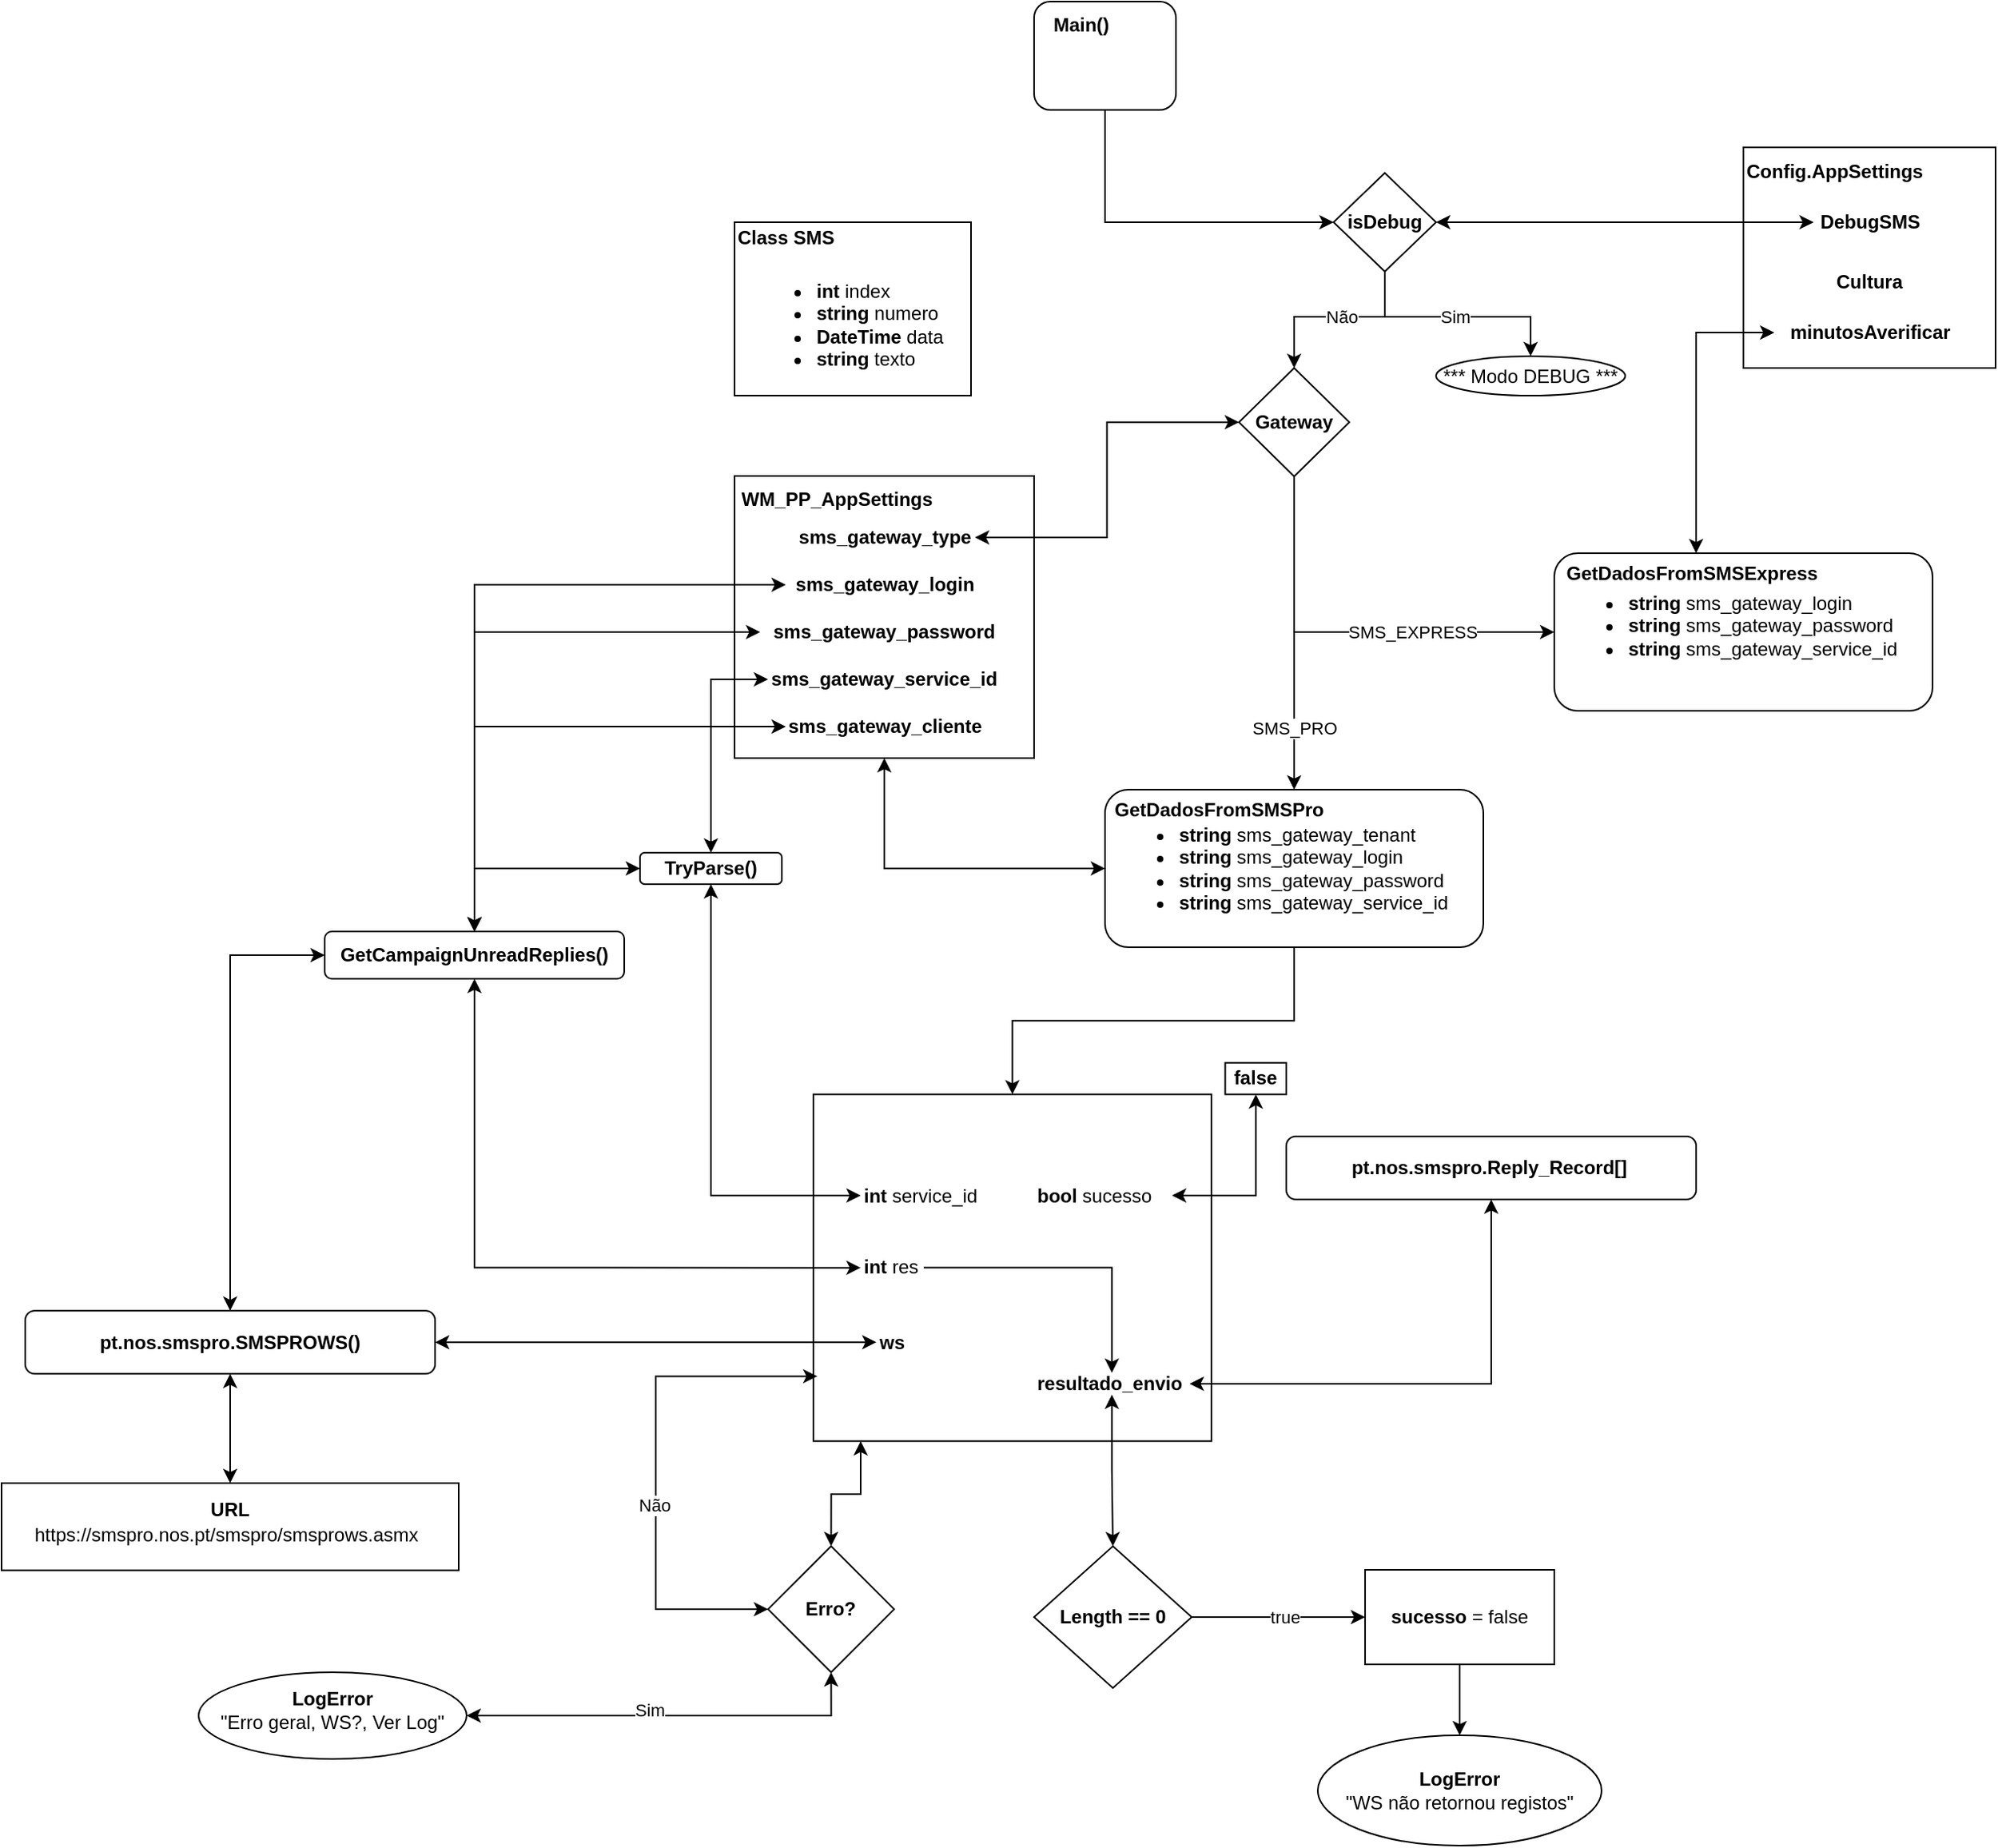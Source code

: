 <mxfile version="20.0.4" type="github">
  <diagram id="WjlNTZho9K9yqoVGfzix" name="Page-1">
    <mxGraphModel dx="3676" dy="1867" grid="1" gridSize="10" guides="1" tooltips="1" connect="1" arrows="1" fold="1" page="0" pageScale="1" pageWidth="850" pageHeight="1100" background="none" math="0" shadow="0">
      <root>
        <mxCell id="0" />
        <mxCell id="1" parent="0" />
        <mxCell id="52e9ZkvR3uRLUpQS5kAT-6" value="" style="group" parent="1" vertex="1" connectable="0">
          <mxGeometry x="40" y="80" width="150" height="110" as="geometry" />
        </mxCell>
        <mxCell id="52e9ZkvR3uRLUpQS5kAT-1" value="" style="rounded=0;whiteSpace=wrap;html=1;" parent="52e9ZkvR3uRLUpQS5kAT-6" vertex="1">
          <mxGeometry width="150" height="110" as="geometry" />
        </mxCell>
        <mxCell id="52e9ZkvR3uRLUpQS5kAT-3" value="&lt;b&gt;Class SMS&lt;/b&gt;" style="text;html=1;strokeColor=none;fillColor=none;align=left;verticalAlign=middle;whiteSpace=wrap;rounded=0;" parent="52e9ZkvR3uRLUpQS5kAT-6" vertex="1">
          <mxGeometry width="90" height="20" as="geometry" />
        </mxCell>
        <mxCell id="52e9ZkvR3uRLUpQS5kAT-5" value="&lt;ul&gt;&lt;li&gt;&lt;b&gt;int &lt;/b&gt;index&lt;/li&gt;&lt;li&gt;&lt;b&gt;string &lt;/b&gt;numero&lt;/li&gt;&lt;li&gt;&lt;b&gt;DateTime&lt;/b&gt; data&lt;/li&gt;&lt;li&gt;&lt;b&gt;string&lt;/b&gt; texto&lt;/li&gt;&lt;/ul&gt;" style="text;html=1;strokeColor=none;fillColor=none;align=left;verticalAlign=middle;whiteSpace=wrap;rounded=0;" parent="52e9ZkvR3uRLUpQS5kAT-6" vertex="1">
          <mxGeometry x="10" y="30" width="130" height="70" as="geometry" />
        </mxCell>
        <mxCell id="52e9ZkvR3uRLUpQS5kAT-11" value="" style="group" parent="1" vertex="1" connectable="0">
          <mxGeometry x="560" y="290" width="240" height="100" as="geometry" />
        </mxCell>
        <mxCell id="52e9ZkvR3uRLUpQS5kAT-20" value="" style="group" parent="52e9ZkvR3uRLUpQS5kAT-11" vertex="1" connectable="0">
          <mxGeometry width="240" height="100" as="geometry" />
        </mxCell>
        <mxCell id="52e9ZkvR3uRLUpQS5kAT-9" value="" style="rounded=1;whiteSpace=wrap;html=1;" parent="52e9ZkvR3uRLUpQS5kAT-20" vertex="1">
          <mxGeometry width="240" height="100" as="geometry" />
        </mxCell>
        <mxCell id="52e9ZkvR3uRLUpQS5kAT-10" value="&lt;b&gt;GetDadosFromSMSExpress&lt;/b&gt;" style="text;html=1;strokeColor=none;fillColor=none;align=center;verticalAlign=middle;whiteSpace=wrap;rounded=0;" parent="52e9ZkvR3uRLUpQS5kAT-20" vertex="1">
          <mxGeometry x="5" width="165" height="25" as="geometry" />
        </mxCell>
        <mxCell id="52e9ZkvR3uRLUpQS5kAT-15" value="&lt;ul&gt;&lt;li&gt;&lt;b&gt;string&lt;/b&gt;&amp;nbsp;sms_gateway_login&lt;/li&gt;&lt;li&gt;&lt;b&gt;string&lt;/b&gt;&amp;nbsp;sms_gateway_password&lt;/li&gt;&lt;li&gt;&lt;b&gt;string &lt;/b&gt;sms_gateway_service_id&lt;/li&gt;&lt;/ul&gt;" style="text;html=1;strokeColor=none;fillColor=none;align=left;verticalAlign=middle;whiteSpace=wrap;rounded=0;" parent="52e9ZkvR3uRLUpQS5kAT-20" vertex="1">
          <mxGeometry x="5" y="25" width="230" height="41.667" as="geometry" />
        </mxCell>
        <mxCell id="52e9ZkvR3uRLUpQS5kAT-12" value="" style="group" parent="1" vertex="1" connectable="0">
          <mxGeometry x="275" y="440" width="240" height="100" as="geometry" />
        </mxCell>
        <mxCell id="52e9ZkvR3uRLUpQS5kAT-19" value="" style="group" parent="52e9ZkvR3uRLUpQS5kAT-12" vertex="1" connectable="0">
          <mxGeometry width="240" height="100" as="geometry" />
        </mxCell>
        <mxCell id="52e9ZkvR3uRLUpQS5kAT-13" value="" style="rounded=1;whiteSpace=wrap;html=1;" parent="52e9ZkvR3uRLUpQS5kAT-19" vertex="1">
          <mxGeometry width="240" height="100" as="geometry" />
        </mxCell>
        <mxCell id="52e9ZkvR3uRLUpQS5kAT-14" value="&lt;b&gt;GetDadosFromSMSPro&lt;/b&gt;" style="text;html=1;strokeColor=none;fillColor=none;align=center;verticalAlign=middle;whiteSpace=wrap;rounded=0;" parent="52e9ZkvR3uRLUpQS5kAT-19" vertex="1">
          <mxGeometry x="5" width="135" height="25" as="geometry" />
        </mxCell>
        <mxCell id="52e9ZkvR3uRLUpQS5kAT-16" value="&lt;ul&gt;&lt;li&gt;&lt;b&gt;string&lt;/b&gt; sms_gateway_tenant&lt;/li&gt;&lt;li&gt;&lt;b&gt;string&lt;/b&gt;&amp;nbsp;sms_gateway_login&lt;/li&gt;&lt;li&gt;&lt;b&gt;string&lt;/b&gt;&amp;nbsp;sms_gateway_password&lt;/li&gt;&lt;li&gt;&lt;b&gt;string &lt;/b&gt;sms_gateway_service_id&lt;/li&gt;&lt;/ul&gt;" style="text;html=1;strokeColor=none;fillColor=none;align=left;verticalAlign=middle;whiteSpace=wrap;rounded=0;" parent="52e9ZkvR3uRLUpQS5kAT-19" vertex="1">
          <mxGeometry x="5" y="25" width="230" height="50" as="geometry" />
        </mxCell>
        <mxCell id="52e9ZkvR3uRLUpQS5kAT-39" style="edgeStyle=orthogonalEdgeStyle;rounded=0;orthogonalLoop=1;jettySize=auto;html=1;entryX=0;entryY=0.5;entryDx=0;entryDy=0;startArrow=none;startFill=0;" parent="1" source="52e9ZkvR3uRLUpQS5kAT-21" target="52e9ZkvR3uRLUpQS5kAT-33" edge="1">
          <mxGeometry relative="1" as="geometry">
            <Array as="points">
              <mxPoint x="360" y="80" />
              <mxPoint x="360" y="80" />
            </Array>
          </mxGeometry>
        </mxCell>
        <mxCell id="52e9ZkvR3uRLUpQS5kAT-29" value="" style="group" parent="1" vertex="1" connectable="0">
          <mxGeometry x="680" y="32.5" width="160" height="140" as="geometry" />
        </mxCell>
        <mxCell id="52e9ZkvR3uRLUpQS5kAT-24" value="" style="rounded=0;whiteSpace=wrap;html=1;" parent="52e9ZkvR3uRLUpQS5kAT-29" vertex="1">
          <mxGeometry width="160" height="140" as="geometry" />
        </mxCell>
        <mxCell id="52e9ZkvR3uRLUpQS5kAT-25" value="&lt;b&gt;Config.AppSettings&lt;/b&gt;" style="text;html=1;strokeColor=none;fillColor=none;align=left;verticalAlign=middle;whiteSpace=wrap;rounded=0;" parent="52e9ZkvR3uRLUpQS5kAT-29" vertex="1">
          <mxGeometry width="160" height="30" as="geometry" />
        </mxCell>
        <mxCell id="52e9ZkvR3uRLUpQS5kAT-26" value="&lt;b style=&quot;background-color: initial;&quot;&gt;DebugSMS&lt;/b&gt;" style="text;html=1;strokeColor=none;fillColor=none;align=center;verticalAlign=middle;whiteSpace=wrap;rounded=0;" parent="52e9ZkvR3uRLUpQS5kAT-29" vertex="1">
          <mxGeometry x="44.6" y="37.5" width="70.8" height="20" as="geometry" />
        </mxCell>
        <mxCell id="52e9ZkvR3uRLUpQS5kAT-27" value="&lt;div style=&quot;&quot;&gt;&lt;b style=&quot;background-color: initial;&quot;&gt;Cultura&lt;/b&gt;&lt;/div&gt;" style="text;html=1;strokeColor=none;fillColor=none;align=center;verticalAlign=middle;whiteSpace=wrap;rounded=0;" parent="52e9ZkvR3uRLUpQS5kAT-29" vertex="1">
          <mxGeometry x="50" y="77.5" width="60" height="15" as="geometry" />
        </mxCell>
        <mxCell id="52e9ZkvR3uRLUpQS5kAT-28" value="&lt;div style=&quot;&quot;&gt;&lt;b style=&quot;background-color: initial;&quot;&gt;minutosAverificar&lt;/b&gt;&lt;/div&gt;" style="text;html=1;strokeColor=none;fillColor=none;align=center;verticalAlign=middle;whiteSpace=wrap;rounded=0;" parent="52e9ZkvR3uRLUpQS5kAT-29" vertex="1">
          <mxGeometry x="19.6" y="107.5" width="120.8" height="20" as="geometry" />
        </mxCell>
        <mxCell id="52e9ZkvR3uRLUpQS5kAT-31" style="edgeStyle=orthogonalEdgeStyle;rounded=0;orthogonalLoop=1;jettySize=auto;html=1;entryX=0;entryY=0.5;entryDx=0;entryDy=0;exitX=1;exitY=0.5;exitDx=0;exitDy=0;startArrow=classic;startFill=1;" parent="1" source="52e9ZkvR3uRLUpQS5kAT-33" target="52e9ZkvR3uRLUpQS5kAT-26" edge="1">
          <mxGeometry relative="1" as="geometry">
            <mxPoint x="450" y="90" as="sourcePoint" />
            <mxPoint x="550" y="110" as="targetPoint" />
          </mxGeometry>
        </mxCell>
        <mxCell id="52e9ZkvR3uRLUpQS5kAT-42" value="" style="edgeStyle=orthogonalEdgeStyle;rounded=0;orthogonalLoop=1;jettySize=auto;html=1;startArrow=none;startFill=0;" parent="1" source="52e9ZkvR3uRLUpQS5kAT-33" target="52e9ZkvR3uRLUpQS5kAT-34" edge="1">
          <mxGeometry relative="1" as="geometry">
            <Array as="points">
              <mxPoint x="453" y="140" />
              <mxPoint x="545" y="140" />
            </Array>
          </mxGeometry>
        </mxCell>
        <mxCell id="52e9ZkvR3uRLUpQS5kAT-44" value="Sim" style="edgeLabel;html=1;align=center;verticalAlign=middle;resizable=0;points=[];" parent="52e9ZkvR3uRLUpQS5kAT-42" vertex="1" connectable="0">
          <mxGeometry x="-0.177" relative="1" as="geometry">
            <mxPoint x="13" as="offset" />
          </mxGeometry>
        </mxCell>
        <mxCell id="52e9ZkvR3uRLUpQS5kAT-46" style="edgeStyle=orthogonalEdgeStyle;rounded=0;orthogonalLoop=1;jettySize=auto;html=1;entryX=0.5;entryY=0;entryDx=0;entryDy=0;startArrow=none;startFill=0;" parent="1" source="52e9ZkvR3uRLUpQS5kAT-33" target="52e9ZkvR3uRLUpQS5kAT-40" edge="1">
          <mxGeometry relative="1" as="geometry">
            <Array as="points">
              <mxPoint x="453" y="140" />
              <mxPoint x="395" y="140" />
            </Array>
          </mxGeometry>
        </mxCell>
        <mxCell id="52e9ZkvR3uRLUpQS5kAT-47" value="Não" style="edgeLabel;html=1;align=center;verticalAlign=middle;resizable=0;points=[];" parent="52e9ZkvR3uRLUpQS5kAT-46" vertex="1" connectable="0">
          <mxGeometry x="0.099" relative="1" as="geometry">
            <mxPoint x="9" as="offset" />
          </mxGeometry>
        </mxCell>
        <mxCell id="52e9ZkvR3uRLUpQS5kAT-33" value="&lt;b&gt;isDebug&lt;/b&gt;" style="rhombus;whiteSpace=wrap;html=1;" parent="1" vertex="1">
          <mxGeometry x="420" y="48.75" width="65" height="62.5" as="geometry" />
        </mxCell>
        <mxCell id="52e9ZkvR3uRLUpQS5kAT-34" value="*** Modo DEBUG ***" style="ellipse;whiteSpace=wrap;html=1;" parent="1" vertex="1">
          <mxGeometry x="485" y="165" width="120" height="25" as="geometry" />
        </mxCell>
        <mxCell id="52e9ZkvR3uRLUpQS5kAT-65" style="edgeStyle=orthogonalEdgeStyle;rounded=0;orthogonalLoop=1;jettySize=auto;html=1;entryX=0;entryY=0.5;entryDx=0;entryDy=0;startArrow=none;startFill=0;" parent="1" source="52e9ZkvR3uRLUpQS5kAT-40" target="52e9ZkvR3uRLUpQS5kAT-9" edge="1">
          <mxGeometry relative="1" as="geometry">
            <Array as="points">
              <mxPoint x="395" y="340" />
            </Array>
          </mxGeometry>
        </mxCell>
        <mxCell id="52e9ZkvR3uRLUpQS5kAT-67" value="SMS_EXPRESS" style="edgeLabel;html=1;align=center;verticalAlign=middle;resizable=0;points=[];" parent="52e9ZkvR3uRLUpQS5kAT-65" vertex="1" connectable="0">
          <mxGeometry x="0.249" y="-1" relative="1" as="geometry">
            <mxPoint x="9" y="-1" as="offset" />
          </mxGeometry>
        </mxCell>
        <mxCell id="52e9ZkvR3uRLUpQS5kAT-66" style="edgeStyle=orthogonalEdgeStyle;rounded=0;orthogonalLoop=1;jettySize=auto;html=1;startArrow=none;startFill=0;" parent="1" source="52e9ZkvR3uRLUpQS5kAT-40" target="52e9ZkvR3uRLUpQS5kAT-13" edge="1">
          <mxGeometry relative="1" as="geometry" />
        </mxCell>
        <mxCell id="52e9ZkvR3uRLUpQS5kAT-68" value="SMS_PRO" style="edgeLabel;html=1;align=center;verticalAlign=middle;resizable=0;points=[];" parent="52e9ZkvR3uRLUpQS5kAT-66" vertex="1" connectable="0">
          <mxGeometry x="0.411" y="2" relative="1" as="geometry">
            <mxPoint x="-2" y="19" as="offset" />
          </mxGeometry>
        </mxCell>
        <mxCell id="52e9ZkvR3uRLUpQS5kAT-40" value="&lt;b&gt;Gateway&lt;/b&gt;" style="rhombus;whiteSpace=wrap;html=1;" parent="1" vertex="1">
          <mxGeometry x="360" y="172.5" width="70" height="68.75" as="geometry" />
        </mxCell>
        <mxCell id="52e9ZkvR3uRLUpQS5kAT-48" value="" style="rounded=0;whiteSpace=wrap;html=1;" parent="1" vertex="1">
          <mxGeometry x="40" y="241" width="190" height="179" as="geometry" />
        </mxCell>
        <mxCell id="52e9ZkvR3uRLUpQS5kAT-49" value="&lt;b&gt;WM_PP_AppSettings&lt;/b&gt;" style="text;html=1;strokeColor=none;fillColor=none;align=center;verticalAlign=middle;whiteSpace=wrap;rounded=0;" parent="1" vertex="1">
          <mxGeometry x="40" y="241.25" width="130" height="28.75" as="geometry" />
        </mxCell>
        <mxCell id="52e9ZkvR3uRLUpQS5kAT-52" value="&lt;b&gt;sms_gateway_type&lt;/b&gt;" style="text;html=1;strokeColor=none;fillColor=none;align=center;verticalAlign=middle;whiteSpace=wrap;rounded=0;" parent="1" vertex="1">
          <mxGeometry x="77.5" y="270" width="115" height="20" as="geometry" />
        </mxCell>
        <mxCell id="lR_fGcqV47wm-FvlshHr-83" style="edgeStyle=orthogonalEdgeStyle;rounded=0;orthogonalLoop=1;jettySize=auto;html=1;startArrow=classic;startFill=1;endArrow=classic;endFill=1;" edge="1" parent="1" source="52e9ZkvR3uRLUpQS5kAT-53" target="lR_fGcqV47wm-FvlshHr-70">
          <mxGeometry relative="1" as="geometry" />
        </mxCell>
        <mxCell id="52e9ZkvR3uRLUpQS5kAT-53" value="&lt;b&gt;sms_gateway_login&lt;/b&gt;" style="text;html=1;strokeColor=none;fillColor=none;align=center;verticalAlign=middle;whiteSpace=wrap;rounded=0;" parent="1" vertex="1">
          <mxGeometry x="72.5" y="300" width="125" height="20" as="geometry" />
        </mxCell>
        <mxCell id="lR_fGcqV47wm-FvlshHr-84" style="edgeStyle=orthogonalEdgeStyle;rounded=0;orthogonalLoop=1;jettySize=auto;html=1;entryX=0.5;entryY=0;entryDx=0;entryDy=0;startArrow=classic;startFill=1;endArrow=classic;endFill=1;" edge="1" parent="1" source="52e9ZkvR3uRLUpQS5kAT-54" target="lR_fGcqV47wm-FvlshHr-70">
          <mxGeometry relative="1" as="geometry" />
        </mxCell>
        <mxCell id="52e9ZkvR3uRLUpQS5kAT-54" value="&lt;b&gt;sms_gateway_password&lt;/b&gt;" style="text;html=1;strokeColor=none;fillColor=none;align=center;verticalAlign=middle;whiteSpace=wrap;rounded=0;" parent="1" vertex="1">
          <mxGeometry x="56.25" y="330" width="157.5" height="20" as="geometry" />
        </mxCell>
        <mxCell id="lR_fGcqV47wm-FvlshHr-86" style="edgeStyle=orthogonalEdgeStyle;rounded=0;orthogonalLoop=1;jettySize=auto;html=1;startArrow=classic;startFill=1;endArrow=classic;endFill=1;" edge="1" parent="1" source="52e9ZkvR3uRLUpQS5kAT-55" target="lR_fGcqV47wm-FvlshHr-62">
          <mxGeometry relative="1" as="geometry">
            <Array as="points">
              <mxPoint x="25" y="370" />
            </Array>
          </mxGeometry>
        </mxCell>
        <mxCell id="52e9ZkvR3uRLUpQS5kAT-55" value="&lt;b&gt;sms_gateway_service_id&lt;/b&gt;" style="text;html=1;strokeColor=none;fillColor=none;align=center;verticalAlign=middle;whiteSpace=wrap;rounded=0;" parent="1" vertex="1">
          <mxGeometry x="61.25" y="360" width="147.5" height="20" as="geometry" />
        </mxCell>
        <mxCell id="lR_fGcqV47wm-FvlshHr-87" style="edgeStyle=orthogonalEdgeStyle;rounded=0;orthogonalLoop=1;jettySize=auto;html=1;startArrow=classic;startFill=1;endArrow=classic;endFill=1;" edge="1" parent="1" source="52e9ZkvR3uRLUpQS5kAT-57" target="lR_fGcqV47wm-FvlshHr-70">
          <mxGeometry relative="1" as="geometry" />
        </mxCell>
        <mxCell id="52e9ZkvR3uRLUpQS5kAT-57" value="&lt;b&gt;sms_gateway_cliente&lt;/b&gt;" style="text;html=1;strokeColor=none;fillColor=none;align=center;verticalAlign=middle;whiteSpace=wrap;rounded=0;" parent="1" vertex="1">
          <mxGeometry x="72.5" y="390" width="125" height="20" as="geometry" />
        </mxCell>
        <mxCell id="52e9ZkvR3uRLUpQS5kAT-58" style="edgeStyle=orthogonalEdgeStyle;rounded=0;orthogonalLoop=1;jettySize=auto;html=1;entryX=1;entryY=0.5;entryDx=0;entryDy=0;startArrow=classic;startFill=1;" parent="1" source="52e9ZkvR3uRLUpQS5kAT-40" target="52e9ZkvR3uRLUpQS5kAT-52" edge="1">
          <mxGeometry relative="1" as="geometry" />
        </mxCell>
        <mxCell id="52e9ZkvR3uRLUpQS5kAT-76" style="edgeStyle=orthogonalEdgeStyle;orthogonalLoop=1;jettySize=auto;html=1;entryX=0.5;entryY=1;entryDx=0;entryDy=0;startArrow=classic;startFill=1;rounded=0;" parent="1" source="52e9ZkvR3uRLUpQS5kAT-13" target="52e9ZkvR3uRLUpQS5kAT-48" edge="1">
          <mxGeometry relative="1" as="geometry" />
        </mxCell>
        <mxCell id="52e9ZkvR3uRLUpQS5kAT-78" style="edgeStyle=orthogonalEdgeStyle;rounded=0;orthogonalLoop=1;jettySize=auto;html=1;entryX=0;entryY=0.5;entryDx=0;entryDy=0;startArrow=classic;startFill=1;" parent="1" source="52e9ZkvR3uRLUpQS5kAT-9" target="52e9ZkvR3uRLUpQS5kAT-28" edge="1">
          <mxGeometry relative="1" as="geometry">
            <Array as="points">
              <mxPoint x="650" y="150" />
            </Array>
          </mxGeometry>
        </mxCell>
        <mxCell id="lR_fGcqV47wm-FvlshHr-10" value="" style="group" vertex="1" connectable="0" parent="1">
          <mxGeometry x="390" y="660" width="260" height="40" as="geometry" />
        </mxCell>
        <mxCell id="lR_fGcqV47wm-FvlshHr-4" value="" style="rounded=1;whiteSpace=wrap;html=1;" vertex="1" parent="lR_fGcqV47wm-FvlshHr-10">
          <mxGeometry width="260.0" height="40" as="geometry" />
        </mxCell>
        <mxCell id="lR_fGcqV47wm-FvlshHr-5" value="&lt;b&gt;pt.nos.smspro.Reply_Record[]&lt;/b&gt;&amp;nbsp;" style="text;html=1;strokeColor=none;fillColor=none;align=center;verticalAlign=middle;whiteSpace=wrap;rounded=0;" vertex="1" parent="lR_fGcqV47wm-FvlshHr-10">
          <mxGeometry x="23.63" y="11.93" width="212.73" height="16.13" as="geometry" />
        </mxCell>
        <mxCell id="lR_fGcqV47wm-FvlshHr-15" style="edgeStyle=orthogonalEdgeStyle;rounded=0;orthogonalLoop=1;jettySize=auto;html=1;" edge="1" parent="1" source="52e9ZkvR3uRLUpQS5kAT-13" target="lR_fGcqV47wm-FvlshHr-13">
          <mxGeometry relative="1" as="geometry" />
        </mxCell>
        <mxCell id="lR_fGcqV47wm-FvlshHr-128" style="edgeStyle=orthogonalEdgeStyle;rounded=0;orthogonalLoop=1;jettySize=auto;html=1;startArrow=none;startFill=0;endArrow=classic;endFill=1;" edge="1" parent="1" source="lR_fGcqV47wm-FvlshHr-23" target="lR_fGcqV47wm-FvlshHr-122">
          <mxGeometry relative="1" as="geometry" />
        </mxCell>
        <mxCell id="lR_fGcqV47wm-FvlshHr-129" value="true" style="edgeLabel;html=1;align=center;verticalAlign=middle;resizable=0;points=[];" vertex="1" connectable="0" parent="lR_fGcqV47wm-FvlshHr-128">
          <mxGeometry x="-0.083" relative="1" as="geometry">
            <mxPoint x="8" as="offset" />
          </mxGeometry>
        </mxCell>
        <mxCell id="lR_fGcqV47wm-FvlshHr-23" value="&lt;b&gt;Length == 0&lt;/b&gt;" style="rhombus;whiteSpace=wrap;html=1;" vertex="1" parent="1">
          <mxGeometry x="230" y="920" width="100" height="90" as="geometry" />
        </mxCell>
        <mxCell id="lR_fGcqV47wm-FvlshHr-36" value="" style="group" vertex="1" connectable="0" parent="1">
          <mxGeometry x="90" y="633.33" width="252.5" height="220" as="geometry" />
        </mxCell>
        <mxCell id="lR_fGcqV47wm-FvlshHr-13" value="" style="rounded=0;whiteSpace=wrap;html=1;" vertex="1" parent="lR_fGcqV47wm-FvlshHr-36">
          <mxGeometry width="252.5" height="220.0" as="geometry" />
        </mxCell>
        <mxCell id="lR_fGcqV47wm-FvlshHr-6" value="&lt;b&gt;resultado_envio&lt;/b&gt;" style="text;html=1;strokeColor=none;fillColor=none;align=left;verticalAlign=middle;whiteSpace=wrap;rounded=0;" vertex="1" parent="lR_fGcqV47wm-FvlshHr-36">
          <mxGeometry x="140" y="176.67" width="98.69" height="13.85" as="geometry" />
        </mxCell>
        <mxCell id="lR_fGcqV47wm-FvlshHr-18" value="&lt;b&gt;ws&lt;/b&gt;" style="text;html=1;strokeColor=none;fillColor=none;align=left;verticalAlign=middle;whiteSpace=wrap;rounded=0;" vertex="1" parent="lR_fGcqV47wm-FvlshHr-36">
          <mxGeometry x="40" y="150" width="40" height="14.62" as="geometry" />
        </mxCell>
        <mxCell id="lR_fGcqV47wm-FvlshHr-117" style="edgeStyle=orthogonalEdgeStyle;rounded=0;orthogonalLoop=1;jettySize=auto;html=1;startArrow=none;startFill=0;endArrow=classic;endFill=1;" edge="1" parent="lR_fGcqV47wm-FvlshHr-36" source="lR_fGcqV47wm-FvlshHr-2" target="lR_fGcqV47wm-FvlshHr-6">
          <mxGeometry relative="1" as="geometry" />
        </mxCell>
        <mxCell id="lR_fGcqV47wm-FvlshHr-2" value="&lt;b&gt;int &lt;/b&gt;res" style="text;html=1;strokeColor=none;fillColor=none;align=left;verticalAlign=middle;whiteSpace=wrap;rounded=0;" vertex="1" parent="lR_fGcqV47wm-FvlshHr-36">
          <mxGeometry x="30" y="103.08" width="40" height="13.84" as="geometry" />
        </mxCell>
        <mxCell id="lR_fGcqV47wm-FvlshHr-59" value="&lt;b&gt;int&lt;/b&gt; service_id" style="text;html=1;strokeColor=none;fillColor=none;align=left;verticalAlign=middle;whiteSpace=wrap;rounded=0;" vertex="1" parent="lR_fGcqV47wm-FvlshHr-36">
          <mxGeometry x="30" y="56.67" width="87.5" height="15" as="geometry" />
        </mxCell>
        <mxCell id="lR_fGcqV47wm-FvlshHr-132" value="&lt;b&gt;bool &lt;/b&gt;sucesso" style="text;html=1;strokeColor=none;fillColor=none;align=left;verticalAlign=middle;whiteSpace=wrap;rounded=0;" vertex="1" parent="lR_fGcqV47wm-FvlshHr-36">
          <mxGeometry x="140" y="56.67" width="87.5" height="15" as="geometry" />
        </mxCell>
        <mxCell id="lR_fGcqV47wm-FvlshHr-41" style="edgeStyle=orthogonalEdgeStyle;rounded=0;orthogonalLoop=1;jettySize=auto;html=1;startArrow=classic;startFill=1;" edge="1" parent="1" source="lR_fGcqV47wm-FvlshHr-6" target="lR_fGcqV47wm-FvlshHr-4">
          <mxGeometry relative="1" as="geometry" />
        </mxCell>
        <mxCell id="lR_fGcqV47wm-FvlshHr-130" style="edgeStyle=orthogonalEdgeStyle;rounded=0;orthogonalLoop=1;jettySize=auto;html=1;entryX=0.5;entryY=0;entryDx=0;entryDy=0;startArrow=classic;startFill=1;endArrow=classic;endFill=1;" edge="1" parent="1" source="lR_fGcqV47wm-FvlshHr-50" target="lR_fGcqV47wm-FvlshHr-96">
          <mxGeometry relative="1" as="geometry" />
        </mxCell>
        <mxCell id="lR_fGcqV47wm-FvlshHr-50" value="&lt;b&gt;pt.nos.smspro.SMSPROWS()&lt;/b&gt;" style="rounded=1;whiteSpace=wrap;html=1;" vertex="1" parent="1">
          <mxGeometry x="-410" y="770.64" width="260.0" height="40" as="geometry" />
        </mxCell>
        <mxCell id="lR_fGcqV47wm-FvlshHr-52" style="edgeStyle=orthogonalEdgeStyle;rounded=0;orthogonalLoop=1;jettySize=auto;html=1;entryX=1;entryY=0.5;entryDx=0;entryDy=0;startArrow=classic;startFill=1;" edge="1" parent="1" source="lR_fGcqV47wm-FvlshHr-18" target="lR_fGcqV47wm-FvlshHr-50">
          <mxGeometry relative="1" as="geometry" />
        </mxCell>
        <mxCell id="lR_fGcqV47wm-FvlshHr-92" style="edgeStyle=orthogonalEdgeStyle;rounded=0;orthogonalLoop=1;jettySize=auto;html=1;entryX=0.5;entryY=0;entryDx=0;entryDy=0;startArrow=classic;startFill=1;endArrow=classic;endFill=1;" edge="1" parent="1" source="lR_fGcqV47wm-FvlshHr-62" target="lR_fGcqV47wm-FvlshHr-70">
          <mxGeometry relative="1" as="geometry" />
        </mxCell>
        <mxCell id="lR_fGcqV47wm-FvlshHr-62" value="&lt;b&gt;TryParse()&lt;/b&gt;" style="rounded=1;whiteSpace=wrap;html=1;" vertex="1" parent="1">
          <mxGeometry x="-20" y="480" width="90" height="20" as="geometry" />
        </mxCell>
        <mxCell id="lR_fGcqV47wm-FvlshHr-66" style="edgeStyle=orthogonalEdgeStyle;rounded=0;orthogonalLoop=1;jettySize=auto;html=1;entryX=0.5;entryY=1;entryDx=0;entryDy=0;startArrow=classic;startFill=1;" edge="1" parent="1" source="lR_fGcqV47wm-FvlshHr-59" target="lR_fGcqV47wm-FvlshHr-62">
          <mxGeometry relative="1" as="geometry" />
        </mxCell>
        <mxCell id="lR_fGcqV47wm-FvlshHr-93" style="edgeStyle=orthogonalEdgeStyle;rounded=0;orthogonalLoop=1;jettySize=auto;html=1;startArrow=classic;startFill=1;endArrow=classic;endFill=1;" edge="1" parent="1" source="lR_fGcqV47wm-FvlshHr-70" target="lR_fGcqV47wm-FvlshHr-50">
          <mxGeometry relative="1" as="geometry">
            <Array as="points">
              <mxPoint x="-280" y="545" />
            </Array>
          </mxGeometry>
        </mxCell>
        <mxCell id="lR_fGcqV47wm-FvlshHr-70" value="&lt;b&gt;GetCampaignUnreadReplies()&lt;/b&gt;" style="rounded=1;whiteSpace=wrap;html=1;align=center;" vertex="1" parent="1">
          <mxGeometry x="-220" y="530" width="190" height="30" as="geometry" />
        </mxCell>
        <mxCell id="lR_fGcqV47wm-FvlshHr-95" style="edgeStyle=orthogonalEdgeStyle;rounded=0;orthogonalLoop=1;jettySize=auto;html=1;startArrow=classic;startFill=1;endArrow=classic;endFill=1;exitX=0;exitY=0.5;exitDx=0;exitDy=0;" edge="1" parent="1" source="lR_fGcqV47wm-FvlshHr-2" target="lR_fGcqV47wm-FvlshHr-70">
          <mxGeometry relative="1" as="geometry" />
        </mxCell>
        <mxCell id="lR_fGcqV47wm-FvlshHr-100" value="" style="group" vertex="1" connectable="0" parent="1">
          <mxGeometry x="-425" y="880.0" width="290" height="55.32" as="geometry" />
        </mxCell>
        <mxCell id="lR_fGcqV47wm-FvlshHr-101" value="" style="group" vertex="1" connectable="0" parent="lR_fGcqV47wm-FvlshHr-100">
          <mxGeometry width="290" height="55.32" as="geometry" />
        </mxCell>
        <mxCell id="lR_fGcqV47wm-FvlshHr-96" value="" style="rounded=0;whiteSpace=wrap;html=1;" vertex="1" parent="lR_fGcqV47wm-FvlshHr-101">
          <mxGeometry width="290" height="55.32" as="geometry" />
        </mxCell>
        <mxCell id="lR_fGcqV47wm-FvlshHr-98" value="&lt;span style=&quot;background-color: initial;&quot;&gt;https://smspro.nos.pt/smspro/smsprows.asmx&lt;/span&gt;" style="text;html=1;strokeColor=none;fillColor=none;align=left;verticalAlign=middle;whiteSpace=wrap;rounded=0;" vertex="1" parent="lR_fGcqV47wm-FvlshHr-101">
          <mxGeometry x="19.33" y="25.407" width="251.333" height="15.532" as="geometry" />
        </mxCell>
        <mxCell id="lR_fGcqV47wm-FvlshHr-99" value="&lt;b&gt;URL&lt;/b&gt;" style="text;html=1;strokeColor=none;fillColor=none;align=center;verticalAlign=middle;whiteSpace=wrap;rounded=0;" vertex="1" parent="lR_fGcqV47wm-FvlshHr-101">
          <mxGeometry x="116" y="8.469" width="58" height="16.938" as="geometry" />
        </mxCell>
        <mxCell id="lR_fGcqV47wm-FvlshHr-119" value="" style="group" vertex="1" connectable="0" parent="1">
          <mxGeometry x="410" y="1040" width="180" height="70" as="geometry" />
        </mxCell>
        <mxCell id="lR_fGcqV47wm-FvlshHr-120" value="" style="ellipse;whiteSpace=wrap;html=1;" vertex="1" parent="lR_fGcqV47wm-FvlshHr-119">
          <mxGeometry width="180" height="70" as="geometry" />
        </mxCell>
        <mxCell id="lR_fGcqV47wm-FvlshHr-121" value="&lt;b&gt;LogError&lt;/b&gt;&lt;br&gt;&quot;WS não retornou registos&quot;" style="text;html=1;strokeColor=none;fillColor=none;align=center;verticalAlign=middle;whiteSpace=wrap;rounded=0;" vertex="1" parent="lR_fGcqV47wm-FvlshHr-119">
          <mxGeometry x="10" y="20" width="160" height="30" as="geometry" />
        </mxCell>
        <mxCell id="lR_fGcqV47wm-FvlshHr-126" style="edgeStyle=orthogonalEdgeStyle;rounded=0;orthogonalLoop=1;jettySize=auto;html=1;entryX=0.5;entryY=0;entryDx=0;entryDy=0;startArrow=none;startFill=0;endArrow=classic;endFill=1;" edge="1" parent="1" source="lR_fGcqV47wm-FvlshHr-122" target="lR_fGcqV47wm-FvlshHr-120">
          <mxGeometry relative="1" as="geometry" />
        </mxCell>
        <mxCell id="lR_fGcqV47wm-FvlshHr-122" value="&lt;b&gt;sucesso&lt;/b&gt;&amp;nbsp;= false" style="rounded=0;whiteSpace=wrap;html=1;" vertex="1" parent="1">
          <mxGeometry x="440" y="935" width="120" height="60" as="geometry" />
        </mxCell>
        <mxCell id="lR_fGcqV47wm-FvlshHr-131" style="edgeStyle=orthogonalEdgeStyle;rounded=0;orthogonalLoop=1;jettySize=auto;html=1;entryX=0.5;entryY=0;entryDx=0;entryDy=0;startArrow=classic;startFill=1;endArrow=classic;endFill=1;" edge="1" parent="1" source="lR_fGcqV47wm-FvlshHr-6" target="lR_fGcqV47wm-FvlshHr-23">
          <mxGeometry relative="1" as="geometry" />
        </mxCell>
        <mxCell id="lR_fGcqV47wm-FvlshHr-133" value="&lt;b&gt;false&lt;/b&gt;" style="whiteSpace=wrap;html=1;" vertex="1" parent="1">
          <mxGeometry x="351.25" y="613.33" width="38.75" height="20" as="geometry" />
        </mxCell>
        <mxCell id="lR_fGcqV47wm-FvlshHr-134" value="" style="edgeStyle=orthogonalEdgeStyle;rounded=0;orthogonalLoop=1;jettySize=auto;html=1;startArrow=classic;startFill=1;endArrow=classic;endFill=1;" edge="1" parent="1" source="lR_fGcqV47wm-FvlshHr-132" target="lR_fGcqV47wm-FvlshHr-133">
          <mxGeometry relative="1" as="geometry" />
        </mxCell>
        <mxCell id="lR_fGcqV47wm-FvlshHr-137" style="edgeStyle=orthogonalEdgeStyle;rounded=0;orthogonalLoop=1;jettySize=auto;html=1;entryX=0.01;entryY=0.813;entryDx=0;entryDy=0;entryPerimeter=0;startArrow=classic;startFill=1;endArrow=classic;endFill=1;" edge="1" parent="1" source="lR_fGcqV47wm-FvlshHr-135" target="lR_fGcqV47wm-FvlshHr-13">
          <mxGeometry relative="1" as="geometry">
            <Array as="points">
              <mxPoint x="-10" y="960" />
              <mxPoint x="-10" y="812" />
            </Array>
          </mxGeometry>
        </mxCell>
        <mxCell id="lR_fGcqV47wm-FvlshHr-138" value="Não" style="edgeLabel;html=1;align=center;verticalAlign=middle;resizable=0;points=[];" vertex="1" connectable="0" parent="lR_fGcqV47wm-FvlshHr-137">
          <mxGeometry x="-0.145" y="1" relative="1" as="geometry">
            <mxPoint as="offset" />
          </mxGeometry>
        </mxCell>
        <mxCell id="lR_fGcqV47wm-FvlshHr-135" value="&lt;b&gt;Erro?&lt;/b&gt;" style="rhombus;whiteSpace=wrap;html=1;" vertex="1" parent="1">
          <mxGeometry x="61.25" y="920" width="80" height="80" as="geometry" />
        </mxCell>
        <mxCell id="lR_fGcqV47wm-FvlshHr-136" style="edgeStyle=orthogonalEdgeStyle;rounded=0;orthogonalLoop=1;jettySize=auto;html=1;entryX=0.5;entryY=0;entryDx=0;entryDy=0;startArrow=classic;startFill=1;endArrow=classic;endFill=1;" edge="1" parent="1" source="lR_fGcqV47wm-FvlshHr-13" target="lR_fGcqV47wm-FvlshHr-135">
          <mxGeometry relative="1" as="geometry">
            <Array as="points">
              <mxPoint x="120" y="887" />
              <mxPoint x="101" y="887" />
            </Array>
          </mxGeometry>
        </mxCell>
        <mxCell id="lR_fGcqV47wm-FvlshHr-143" value="" style="group" vertex="1" connectable="0" parent="1">
          <mxGeometry x="-300" y="1000" width="170" height="55" as="geometry" />
        </mxCell>
        <mxCell id="lR_fGcqV47wm-FvlshHr-140" value="" style="ellipse;whiteSpace=wrap;html=1;" vertex="1" parent="lR_fGcqV47wm-FvlshHr-143">
          <mxGeometry width="170" height="55" as="geometry" />
        </mxCell>
        <mxCell id="lR_fGcqV47wm-FvlshHr-142" value="&lt;b&gt;LogError&lt;/b&gt;&lt;br&gt;&quot;Erro geral, WS?, Ver Log&quot;" style="text;html=1;strokeColor=none;fillColor=none;align=center;verticalAlign=middle;whiteSpace=wrap;rounded=0;" vertex="1" parent="lR_fGcqV47wm-FvlshHr-143">
          <mxGeometry x="10" y="11.786" width="150" height="23.571" as="geometry" />
        </mxCell>
        <mxCell id="lR_fGcqV47wm-FvlshHr-144" style="edgeStyle=orthogonalEdgeStyle;rounded=0;orthogonalLoop=1;jettySize=auto;html=1;entryX=0.5;entryY=1;entryDx=0;entryDy=0;startArrow=classic;startFill=1;endArrow=classic;endFill=1;" edge="1" parent="1" source="lR_fGcqV47wm-FvlshHr-140" target="lR_fGcqV47wm-FvlshHr-135">
          <mxGeometry relative="1" as="geometry" />
        </mxCell>
        <mxCell id="lR_fGcqV47wm-FvlshHr-145" value="Sim" style="edgeLabel;html=1;align=center;verticalAlign=middle;resizable=0;points=[];" vertex="1" connectable="0" parent="lR_fGcqV47wm-FvlshHr-144">
          <mxGeometry x="-0.047" y="-1" relative="1" as="geometry">
            <mxPoint x="-8" y="-5" as="offset" />
          </mxGeometry>
        </mxCell>
        <mxCell id="lR_fGcqV47wm-FvlshHr-149" value="" style="group" vertex="1" connectable="0" parent="1">
          <mxGeometry x="230" y="-60" width="90" height="68.75" as="geometry" />
        </mxCell>
        <mxCell id="52e9ZkvR3uRLUpQS5kAT-21" value="" style="rounded=1;whiteSpace=wrap;html=1;" parent="lR_fGcqV47wm-FvlshHr-149" vertex="1">
          <mxGeometry width="90" height="68.75" as="geometry" />
        </mxCell>
        <mxCell id="52e9ZkvR3uRLUpQS5kAT-22" value="&lt;b&gt;Main()&lt;/b&gt;" style="text;html=1;strokeColor=none;fillColor=none;align=center;verticalAlign=middle;whiteSpace=wrap;rounded=0;" parent="lR_fGcqV47wm-FvlshHr-149" vertex="1">
          <mxGeometry width="60" height="30" as="geometry" />
        </mxCell>
      </root>
    </mxGraphModel>
  </diagram>
</mxfile>
